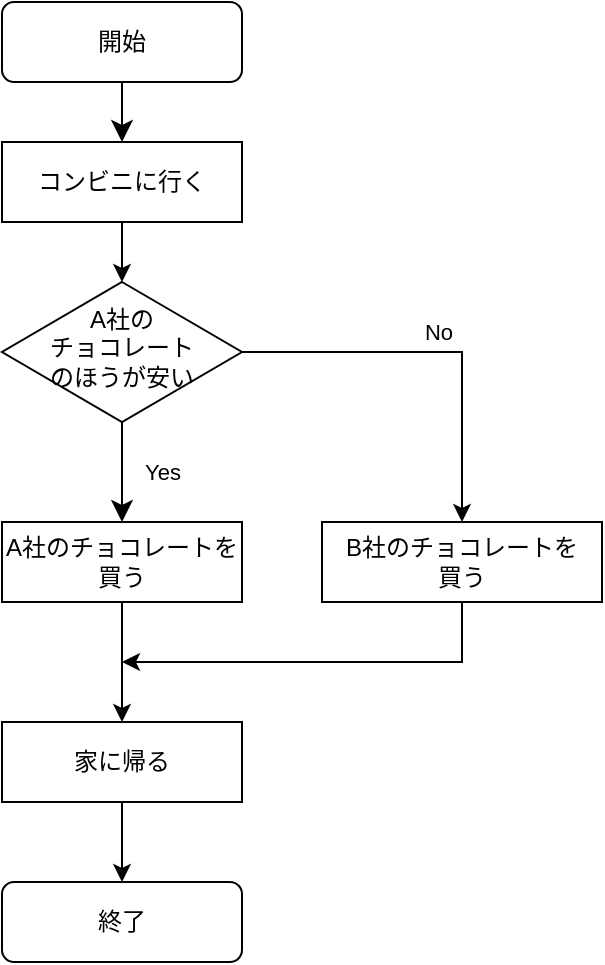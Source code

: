<mxfile pages="3">
    <diagram id="C5RBs43oDa-KdzZeNtuy" name="6-1(1)">
        <mxGraphModel dx="694" dy="575" grid="1" gridSize="10" guides="1" tooltips="1" connect="1" arrows="1" fold="1" page="1" pageScale="1" pageWidth="827" pageHeight="1169" math="0" shadow="0">
            <root>
                <mxCell id="WIyWlLk6GJQsqaUBKTNV-0"/>
                <mxCell id="WIyWlLk6GJQsqaUBKTNV-1" parent="WIyWlLk6GJQsqaUBKTNV-0"/>
                <mxCell id="WIyWlLk6GJQsqaUBKTNV-2" value="" style="rounded=0;html=1;jettySize=auto;orthogonalLoop=1;fontSize=11;endArrow=classic;endFill=1;endSize=8;strokeWidth=1;shadow=0;labelBackgroundColor=none;edgeStyle=orthogonalEdgeStyle;entryX=0.5;entryY=0;entryDx=0;entryDy=0;" parent="WIyWlLk6GJQsqaUBKTNV-1" source="WIyWlLk6GJQsqaUBKTNV-3" target="Loc-VI8FlqgbfC42Ijd2-4" edge="1">
                    <mxGeometry relative="1" as="geometry">
                        <mxPoint x="330" y="140" as="targetPoint"/>
                    </mxGeometry>
                </mxCell>
                <mxCell id="WIyWlLk6GJQsqaUBKTNV-3" value="開始" style="rounded=1;whiteSpace=wrap;html=1;fontSize=12;glass=0;strokeWidth=1;shadow=0;" parent="WIyWlLk6GJQsqaUBKTNV-1" vertex="1">
                    <mxGeometry x="160" y="80" width="120" height="40" as="geometry"/>
                </mxCell>
                <mxCell id="WIyWlLk6GJQsqaUBKTNV-4" value="Yes" style="rounded=0;html=1;jettySize=auto;orthogonalLoop=1;fontSize=11;endArrow=classic;endFill=1;endSize=8;strokeWidth=1;shadow=0;labelBackgroundColor=none;edgeStyle=orthogonalEdgeStyle;entryX=0.5;entryY=0;entryDx=0;entryDy=0;" parent="WIyWlLk6GJQsqaUBKTNV-1" source="WIyWlLk6GJQsqaUBKTNV-6" target="Loc-VI8FlqgbfC42Ijd2-1" edge="1">
                    <mxGeometry y="20" relative="1" as="geometry">
                        <mxPoint as="offset"/>
                        <mxPoint x="250" y="300" as="targetPoint"/>
                        <Array as="points">
                            <mxPoint x="220" y="320"/>
                            <mxPoint x="220" y="320"/>
                        </Array>
                    </mxGeometry>
                </mxCell>
                <mxCell id="WIyWlLk6GJQsqaUBKTNV-5" value="No" style="edgeStyle=orthogonalEdgeStyle;rounded=0;html=1;jettySize=auto;orthogonalLoop=1;fontSize=11;endArrow=classic;endFill=1;strokeWidth=1;shadow=0;labelBackgroundColor=none;entryX=0.5;entryY=0;entryDx=0;entryDy=0;" parent="WIyWlLk6GJQsqaUBKTNV-1" source="WIyWlLk6GJQsqaUBKTNV-6" target="Loc-VI8FlqgbfC42Ijd2-0" edge="1">
                    <mxGeometry y="10" relative="1" as="geometry">
                        <mxPoint as="offset"/>
                        <mxPoint x="420" y="260" as="targetPoint"/>
                    </mxGeometry>
                </mxCell>
                <mxCell id="WIyWlLk6GJQsqaUBKTNV-6" value="A社の&lt;br&gt;チョコレート&lt;br&gt;のほうが安い" style="rhombus;whiteSpace=wrap;html=1;shadow=0;fontFamily=Helvetica;fontSize=12;align=center;strokeWidth=1;spacing=6;spacingTop=-4;" parent="WIyWlLk6GJQsqaUBKTNV-1" vertex="1">
                    <mxGeometry x="160" y="220" width="120" height="70" as="geometry"/>
                </mxCell>
                <mxCell id="WIyWlLk6GJQsqaUBKTNV-11" value="終了" style="rounded=1;whiteSpace=wrap;html=1;fontSize=12;glass=0;strokeWidth=1;shadow=0;" parent="WIyWlLk6GJQsqaUBKTNV-1" vertex="1">
                    <mxGeometry x="160" y="520" width="120" height="40" as="geometry"/>
                </mxCell>
                <mxCell id="Loc-VI8FlqgbfC42Ijd2-0" value="B社のチョコレートを&lt;br&gt;買う" style="rounded=0;whiteSpace=wrap;html=1;" parent="WIyWlLk6GJQsqaUBKTNV-1" vertex="1">
                    <mxGeometry x="320" y="340" width="140" height="40" as="geometry"/>
                </mxCell>
                <mxCell id="Loc-VI8FlqgbfC42Ijd2-1" value="A社のチョコレートを&lt;br&gt;買う" style="rounded=0;whiteSpace=wrap;html=1;" parent="WIyWlLk6GJQsqaUBKTNV-1" vertex="1">
                    <mxGeometry x="160" y="340" width="120" height="40" as="geometry"/>
                </mxCell>
                <mxCell id="Loc-VI8FlqgbfC42Ijd2-2" value="" style="endArrow=classic;html=1;exitX=0.5;exitY=1;exitDx=0;exitDy=0;entryX=0.5;entryY=0;entryDx=0;entryDy=0;" parent="WIyWlLk6GJQsqaUBKTNV-1" source="Loc-VI8FlqgbfC42Ijd2-1" target="Loc-VI8FlqgbfC42Ijd2-6" edge="1">
                    <mxGeometry width="50" height="50" relative="1" as="geometry">
                        <mxPoint x="280" y="400" as="sourcePoint"/>
                        <mxPoint x="220" y="430" as="targetPoint"/>
                    </mxGeometry>
                </mxCell>
                <mxCell id="Loc-VI8FlqgbfC42Ijd2-3" value="" style="endArrow=classic;html=1;exitX=0.5;exitY=1;exitDx=0;exitDy=0;rounded=0;" parent="WIyWlLk6GJQsqaUBKTNV-1" source="Loc-VI8FlqgbfC42Ijd2-0" edge="1">
                    <mxGeometry width="50" height="50" relative="1" as="geometry">
                        <mxPoint x="280" y="400" as="sourcePoint"/>
                        <mxPoint x="220" y="410" as="targetPoint"/>
                        <Array as="points">
                            <mxPoint x="390" y="410"/>
                        </Array>
                    </mxGeometry>
                </mxCell>
                <mxCell id="Loc-VI8FlqgbfC42Ijd2-4" value="コンビニに行く" style="rounded=0;whiteSpace=wrap;html=1;" parent="WIyWlLk6GJQsqaUBKTNV-1" vertex="1">
                    <mxGeometry x="160" y="150" width="120" height="40" as="geometry"/>
                </mxCell>
                <mxCell id="Loc-VI8FlqgbfC42Ijd2-5" value="" style="endArrow=classic;html=1;exitX=0.5;exitY=1;exitDx=0;exitDy=0;entryX=0.5;entryY=0;entryDx=0;entryDy=0;" parent="WIyWlLk6GJQsqaUBKTNV-1" source="Loc-VI8FlqgbfC42Ijd2-4" target="WIyWlLk6GJQsqaUBKTNV-6" edge="1">
                    <mxGeometry width="50" height="50" relative="1" as="geometry">
                        <mxPoint x="270" y="320" as="sourcePoint"/>
                        <mxPoint x="320" y="270" as="targetPoint"/>
                    </mxGeometry>
                </mxCell>
                <mxCell id="Loc-VI8FlqgbfC42Ijd2-7" value="" style="edgeStyle=orthogonalEdgeStyle;rounded=0;orthogonalLoop=1;jettySize=auto;html=1;endArrow=classic;endFill=1;" parent="WIyWlLk6GJQsqaUBKTNV-1" source="Loc-VI8FlqgbfC42Ijd2-6" target="WIyWlLk6GJQsqaUBKTNV-11" edge="1">
                    <mxGeometry relative="1" as="geometry"/>
                </mxCell>
                <mxCell id="Loc-VI8FlqgbfC42Ijd2-6" value="家に帰る" style="rounded=0;whiteSpace=wrap;html=1;" parent="WIyWlLk6GJQsqaUBKTNV-1" vertex="1">
                    <mxGeometry x="160" y="440" width="120" height="40" as="geometry"/>
                </mxCell>
            </root>
        </mxGraphModel>
    </diagram>
    <diagram id="NvyowUhIk1ZE0fXcc_Lb" name="6-1(2)">
        <mxGraphModel dx="694" dy="575" grid="1" gridSize="10" guides="1" tooltips="1" connect="1" arrows="1" fold="1" page="1" pageScale="1" pageWidth="827" pageHeight="1169" math="0" shadow="0">
            <root>
                <mxCell id="6e0GRxbHZnDfmjbz0CYi-0"/>
                <mxCell id="6e0GRxbHZnDfmjbz0CYi-1" parent="6e0GRxbHZnDfmjbz0CYi-0"/>
                <mxCell id="IdI36_RjcVnUkwe0hgmz-0" value="" style="rounded=0;html=1;jettySize=auto;orthogonalLoop=1;fontSize=11;endArrow=classic;endFill=1;endSize=8;strokeWidth=1;shadow=0;labelBackgroundColor=none;edgeStyle=orthogonalEdgeStyle;entryX=0.5;entryY=0;entryDx=0;entryDy=0;" parent="6e0GRxbHZnDfmjbz0CYi-1" source="IdI36_RjcVnUkwe0hgmz-1" target="IdI36_RjcVnUkwe0hgmz-10" edge="1">
                    <mxGeometry relative="1" as="geometry">
                        <mxPoint x="330" y="140" as="targetPoint"/>
                    </mxGeometry>
                </mxCell>
                <mxCell id="IdI36_RjcVnUkwe0hgmz-1" value="開始" style="rounded=1;whiteSpace=wrap;html=1;fontSize=12;glass=0;strokeWidth=1;shadow=0;" parent="6e0GRxbHZnDfmjbz0CYi-1" vertex="1">
                    <mxGeometry x="160" y="100" width="120" height="40" as="geometry"/>
                </mxCell>
                <mxCell id="ZtBa_YAFVA_Vi5Olh_qq-9" style="edgeStyle=orthogonalEdgeStyle;rounded=0;orthogonalLoop=1;jettySize=auto;html=1;exitX=0.5;exitY=1;exitDx=0;exitDy=0;entryX=0.5;entryY=0;entryDx=0;entryDy=0;endArrow=classic;endFill=1;" parent="6e0GRxbHZnDfmjbz0CYi-1" source="IdI36_RjcVnUkwe0hgmz-4" target="ZtBa_YAFVA_Vi5Olh_qq-3" edge="1">
                    <mxGeometry relative="1" as="geometry"/>
                </mxCell>
                <mxCell id="IdI36_RjcVnUkwe0hgmz-4" value="スーパーが休み" style="rhombus;whiteSpace=wrap;html=1;shadow=0;fontFamily=Helvetica;fontSize=12;align=center;strokeWidth=1;spacing=6;spacingTop=-4;" parent="6e0GRxbHZnDfmjbz0CYi-1" vertex="1">
                    <mxGeometry x="160" y="240" width="120" height="60" as="geometry"/>
                </mxCell>
                <mxCell id="IdI36_RjcVnUkwe0hgmz-5" value="終了" style="rounded=1;whiteSpace=wrap;html=1;fontSize=12;glass=0;strokeWidth=1;shadow=0;" parent="6e0GRxbHZnDfmjbz0CYi-1" vertex="1">
                    <mxGeometry x="160" y="620" width="120" height="40" as="geometry"/>
                </mxCell>
                <mxCell id="IdI36_RjcVnUkwe0hgmz-8" value="" style="endArrow=classic;html=1;entryX=0.5;entryY=0;entryDx=0;entryDy=0;exitX=0.5;exitY=1;exitDx=0;exitDy=0;" parent="6e0GRxbHZnDfmjbz0CYi-1" source="ZtBa_YAFVA_Vi5Olh_qq-4" target="IdI36_RjcVnUkwe0hgmz-13" edge="1">
                    <mxGeometry width="50" height="50" relative="1" as="geometry">
                        <mxPoint x="220" y="490" as="sourcePoint"/>
                        <mxPoint x="220" y="430" as="targetPoint"/>
                    </mxGeometry>
                </mxCell>
                <mxCell id="IdI36_RjcVnUkwe0hgmz-10" value="スーパーに行く" style="rounded=0;whiteSpace=wrap;html=1;" parent="6e0GRxbHZnDfmjbz0CYi-1" vertex="1">
                    <mxGeometry x="160" y="170" width="120" height="40" as="geometry"/>
                </mxCell>
                <mxCell id="IdI36_RjcVnUkwe0hgmz-11" value="" style="endArrow=classic;html=1;exitX=0.5;exitY=1;exitDx=0;exitDy=0;entryX=0.5;entryY=0;entryDx=0;entryDy=0;" parent="6e0GRxbHZnDfmjbz0CYi-1" source="IdI36_RjcVnUkwe0hgmz-10" target="IdI36_RjcVnUkwe0hgmz-4" edge="1">
                    <mxGeometry width="50" height="50" relative="1" as="geometry">
                        <mxPoint x="270" y="320" as="sourcePoint"/>
                        <mxPoint x="320" y="270" as="targetPoint"/>
                    </mxGeometry>
                </mxCell>
                <mxCell id="IdI36_RjcVnUkwe0hgmz-12" value="" style="edgeStyle=orthogonalEdgeStyle;rounded=0;orthogonalLoop=1;jettySize=auto;html=1;endArrow=classic;endFill=1;" parent="6e0GRxbHZnDfmjbz0CYi-1" source="IdI36_RjcVnUkwe0hgmz-13" target="IdI36_RjcVnUkwe0hgmz-5" edge="1">
                    <mxGeometry relative="1" as="geometry"/>
                </mxCell>
                <mxCell id="IdI36_RjcVnUkwe0hgmz-13" value="家に帰る" style="rounded=0;whiteSpace=wrap;html=1;" parent="6e0GRxbHZnDfmjbz0CYi-1" vertex="1">
                    <mxGeometry x="160" y="550" width="120" height="40" as="geometry"/>
                </mxCell>
                <mxCell id="ZtBa_YAFVA_Vi5Olh_qq-0" style="edgeStyle=orthogonalEdgeStyle;rounded=0;orthogonalLoop=1;jettySize=auto;html=1;exitX=1;exitY=0.5;exitDx=0;exitDy=0;endArrow=classic;endFill=1;" parent="6e0GRxbHZnDfmjbz0CYi-1" source="IdI36_RjcVnUkwe0hgmz-4" edge="1">
                    <mxGeometry x="300" y="250" as="geometry">
                        <mxPoint x="220" y="520" as="targetPoint"/>
                        <Array as="points">
                            <mxPoint x="480" y="270"/>
                            <mxPoint x="480" y="520"/>
                        </Array>
                    </mxGeometry>
                </mxCell>
                <mxCell id="ZtBa_YAFVA_Vi5Olh_qq-1" value="Yes" style="text;html=1;align=center;verticalAlign=middle;resizable=0;points=[];autosize=1;strokeColor=none;" parent="6e0GRxbHZnDfmjbz0CYi-1" vertex="1">
                    <mxGeometry x="300" y="250" width="30" height="20" as="geometry"/>
                </mxCell>
                <mxCell id="ZtBa_YAFVA_Vi5Olh_qq-6" style="edgeStyle=orthogonalEdgeStyle;rounded=0;orthogonalLoop=1;jettySize=auto;html=1;exitX=1;exitY=0.5;exitDx=0;exitDy=0;entryX=0.5;entryY=0;entryDx=0;entryDy=0;endArrow=classic;endFill=1;" parent="6e0GRxbHZnDfmjbz0CYi-1" source="ZtBa_YAFVA_Vi5Olh_qq-3" target="ZtBa_YAFVA_Vi5Olh_qq-5" edge="1">
                    <mxGeometry relative="1" as="geometry"/>
                </mxCell>
                <mxCell id="ZtBa_YAFVA_Vi5Olh_qq-3" value="りんごの方が&lt;br&gt;安い" style="rhombus;whiteSpace=wrap;html=1;" parent="6e0GRxbHZnDfmjbz0CYi-1" vertex="1">
                    <mxGeometry x="160" y="330" width="120" height="60" as="geometry"/>
                </mxCell>
                <mxCell id="ZtBa_YAFVA_Vi5Olh_qq-4" value="みかんを買う" style="rounded=0;whiteSpace=wrap;html=1;" parent="6e0GRxbHZnDfmjbz0CYi-1" vertex="1">
                    <mxGeometry x="160" y="420" width="120" height="40" as="geometry"/>
                </mxCell>
                <mxCell id="ZtBa_YAFVA_Vi5Olh_qq-8" style="edgeStyle=orthogonalEdgeStyle;rounded=0;orthogonalLoop=1;jettySize=auto;html=1;endArrow=classic;endFill=1;" parent="6e0GRxbHZnDfmjbz0CYi-1" source="ZtBa_YAFVA_Vi5Olh_qq-5" edge="1">
                    <mxGeometry relative="1" as="geometry">
                        <mxPoint x="220" y="490" as="targetPoint"/>
                        <Array as="points">
                            <mxPoint x="380" y="490"/>
                            <mxPoint x="220" y="490"/>
                        </Array>
                    </mxGeometry>
                </mxCell>
                <mxCell id="ZtBa_YAFVA_Vi5Olh_qq-5" value="りんごを買う" style="rounded=0;whiteSpace=wrap;html=1;" parent="6e0GRxbHZnDfmjbz0CYi-1" vertex="1">
                    <mxGeometry x="320" y="420" width="120" height="40" as="geometry"/>
                </mxCell>
                <mxCell id="ZtBa_YAFVA_Vi5Olh_qq-7" value="" style="endArrow=classic;html=1;exitX=0.5;exitY=1;exitDx=0;exitDy=0;entryX=0.5;entryY=0;entryDx=0;entryDy=0;entryPerimeter=0;" parent="6e0GRxbHZnDfmjbz0CYi-1" source="ZtBa_YAFVA_Vi5Olh_qq-3" target="ZtBa_YAFVA_Vi5Olh_qq-4" edge="1">
                    <mxGeometry width="50" height="50" relative="1" as="geometry">
                        <mxPoint x="210" y="450" as="sourcePoint"/>
                        <mxPoint x="260" y="400" as="targetPoint"/>
                    </mxGeometry>
                </mxCell>
                <mxCell id="ZtBa_YAFVA_Vi5Olh_qq-10" value="Yes" style="text;html=1;strokeColor=none;fillColor=none;align=center;verticalAlign=middle;whiteSpace=wrap;rounded=0;" parent="6e0GRxbHZnDfmjbz0CYi-1" vertex="1">
                    <mxGeometry x="300" y="330" width="40" height="20" as="geometry"/>
                </mxCell>
                <mxCell id="ZtBa_YAFVA_Vi5Olh_qq-11" value="No" style="text;html=1;strokeColor=none;fillColor=none;align=center;verticalAlign=middle;whiteSpace=wrap;rounded=0;" parent="6e0GRxbHZnDfmjbz0CYi-1" vertex="1">
                    <mxGeometry x="210" y="390" width="40" height="20" as="geometry"/>
                </mxCell>
                <mxCell id="ZtBa_YAFVA_Vi5Olh_qq-13" value="No" style="text;html=1;strokeColor=none;fillColor=none;align=center;verticalAlign=middle;whiteSpace=wrap;rounded=0;" parent="6e0GRxbHZnDfmjbz0CYi-1" vertex="1">
                    <mxGeometry x="210" y="300" width="40" height="20" as="geometry"/>
                </mxCell>
            </root>
        </mxGraphModel>
    </diagram>
    <diagram id="QbwHthgz6EUljjbAYSlr" name="6-2">
        <mxGraphModel dx="694" dy="575" grid="1" gridSize="10" guides="1" tooltips="1" connect="1" arrows="1" fold="1" page="1" pageScale="1" pageWidth="827" pageHeight="1169" math="0" shadow="0">
            <root>
                <mxCell id="5KGp_1IMHy--Tbf4WOsN-0"/>
                <mxCell id="5KGp_1IMHy--Tbf4WOsN-1" parent="5KGp_1IMHy--Tbf4WOsN-0"/>
                <mxCell id="j6jG5-B0yEDcUL3JUBND-0" value="" style="rounded=0;html=1;jettySize=auto;orthogonalLoop=1;fontSize=11;endArrow=classic;endFill=1;endSize=8;strokeWidth=1;shadow=0;labelBackgroundColor=none;edgeStyle=orthogonalEdgeStyle;entryX=0.5;entryY=0;entryDx=0;entryDy=0;" parent="5KGp_1IMHy--Tbf4WOsN-1" source="j6jG5-B0yEDcUL3JUBND-1" target="j6jG5-B0yEDcUL3JUBND-14" edge="1">
                    <mxGeometry relative="1" as="geometry">
                        <mxPoint x="220" y="150" as="targetPoint"/>
                    </mxGeometry>
                </mxCell>
                <mxCell id="j6jG5-B0yEDcUL3JUBND-1" value="開始" style="rounded=1;whiteSpace=wrap;html=1;fontSize=12;glass=0;strokeWidth=1;shadow=0;" parent="5KGp_1IMHy--Tbf4WOsN-1" vertex="1">
                    <mxGeometry x="160" y="80" width="120" height="40" as="geometry"/>
                </mxCell>
                <mxCell id="j6jG5-B0yEDcUL3JUBND-5" value="終了" style="rounded=1;whiteSpace=wrap;html=1;fontSize=12;glass=0;strokeWidth=1;shadow=0;" parent="5KGp_1IMHy--Tbf4WOsN-1" vertex="1">
                    <mxGeometry x="160" y="520" width="120" height="40" as="geometry"/>
                </mxCell>
                <mxCell id="j6jG5-B0yEDcUL3JUBND-18" value="" style="edgeStyle=orthogonalEdgeStyle;rounded=0;orthogonalLoop=1;jettySize=auto;html=1;endArrow=classic;endFill=1;" parent="5KGp_1IMHy--Tbf4WOsN-1" source="j6jG5-B0yEDcUL3JUBND-14" target="j6jG5-B0yEDcUL3JUBND-16" edge="1">
                    <mxGeometry relative="1" as="geometry"/>
                </mxCell>
                <mxCell id="j6jG5-B0yEDcUL3JUBND-14" value="Aを入力（数値）" style="shape=parallelogram;perimeter=parallelogramPerimeter;whiteSpace=wrap;html=1;fixedSize=1;" parent="5KGp_1IMHy--Tbf4WOsN-1" vertex="1">
                    <mxGeometry x="160" y="150" width="120" height="40" as="geometry"/>
                </mxCell>
                <mxCell id="j6jG5-B0yEDcUL3JUBND-24" style="edgeStyle=orthogonalEdgeStyle;rounded=0;orthogonalLoop=1;jettySize=auto;html=1;exitX=0.5;exitY=1;exitDx=0;exitDy=0;entryX=0.5;entryY=0;entryDx=0;entryDy=0;endArrow=classic;endFill=1;" parent="5KGp_1IMHy--Tbf4WOsN-1" source="j6jG5-B0yEDcUL3JUBND-16" target="j6jG5-B0yEDcUL3JUBND-19" edge="1">
                    <mxGeometry relative="1" as="geometry"/>
                </mxCell>
                <mxCell id="j6jG5-B0yEDcUL3JUBND-16" value="Bを入力（数値）" style="shape=parallelogram;perimeter=parallelogramPerimeter;whiteSpace=wrap;html=1;fixedSize=1;" parent="5KGp_1IMHy--Tbf4WOsN-1" vertex="1">
                    <mxGeometry x="160" y="220" width="120" height="40" as="geometry"/>
                </mxCell>
                <mxCell id="j6jG5-B0yEDcUL3JUBND-25" style="edgeStyle=orthogonalEdgeStyle;rounded=0;orthogonalLoop=1;jettySize=auto;html=1;exitX=0.5;exitY=1;exitDx=0;exitDy=0;entryX=0.5;entryY=0;entryDx=0;entryDy=0;endArrow=classic;endFill=1;" parent="5KGp_1IMHy--Tbf4WOsN-1" source="j6jG5-B0yEDcUL3JUBND-19" target="j6jG5-B0yEDcUL3JUBND-22" edge="1">
                    <mxGeometry relative="1" as="geometry"/>
                </mxCell>
                <mxCell id="j6jG5-B0yEDcUL3JUBND-28" style="edgeStyle=orthogonalEdgeStyle;rounded=0;orthogonalLoop=1;jettySize=auto;html=1;exitX=1;exitY=0.5;exitDx=0;exitDy=0;endArrow=classic;endFill=1;" parent="5KGp_1IMHy--Tbf4WOsN-1" source="j6jG5-B0yEDcUL3JUBND-19" target="j6jG5-B0yEDcUL3JUBND-20" edge="1">
                    <mxGeometry relative="1" as="geometry"/>
                </mxCell>
                <mxCell id="j6jG5-B0yEDcUL3JUBND-19" value="A &amp;gt;= B" style="rhombus;whiteSpace=wrap;html=1;" parent="5KGp_1IMHy--Tbf4WOsN-1" vertex="1">
                    <mxGeometry x="160" y="290" width="120" height="40" as="geometry"/>
                </mxCell>
                <mxCell id="j6jG5-B0yEDcUL3JUBND-29" style="edgeStyle=orthogonalEdgeStyle;rounded=0;orthogonalLoop=1;jettySize=auto;html=1;exitX=0.5;exitY=1;exitDx=0;exitDy=0;entryX=0.5;entryY=0;entryDx=0;entryDy=0;endArrow=classic;endFill=1;" parent="5KGp_1IMHy--Tbf4WOsN-1" source="j6jG5-B0yEDcUL3JUBND-20" target="j6jG5-B0yEDcUL3JUBND-21" edge="1">
                    <mxGeometry relative="1" as="geometry"/>
                </mxCell>
                <mxCell id="j6jG5-B0yEDcUL3JUBND-20" value="Bを出力" style="shape=parallelogram;perimeter=parallelogramPerimeter;whiteSpace=wrap;html=1;fixedSize=1;" parent="5KGp_1IMHy--Tbf4WOsN-1" vertex="1">
                    <mxGeometry x="320" y="360" width="120" height="30" as="geometry"/>
                </mxCell>
                <mxCell id="j6jG5-B0yEDcUL3JUBND-30" style="edgeStyle=orthogonalEdgeStyle;rounded=0;orthogonalLoop=1;jettySize=auto;html=1;exitX=0.5;exitY=1;exitDx=0;exitDy=0;endArrow=classic;endFill=1;" parent="5KGp_1IMHy--Tbf4WOsN-1" source="j6jG5-B0yEDcUL3JUBND-21" edge="1">
                    <mxGeometry relative="1" as="geometry">
                        <mxPoint x="220.0" y="480" as="targetPoint"/>
                        <Array as="points">
                            <mxPoint x="380" y="480"/>
                        </Array>
                    </mxGeometry>
                </mxCell>
                <mxCell id="j6jG5-B0yEDcUL3JUBND-21" value="Aを出力" style="shape=parallelogram;perimeter=parallelogramPerimeter;whiteSpace=wrap;html=1;fixedSize=1;" parent="5KGp_1IMHy--Tbf4WOsN-1" vertex="1">
                    <mxGeometry x="320" y="420" width="120" height="30" as="geometry"/>
                </mxCell>
                <mxCell id="j6jG5-B0yEDcUL3JUBND-26" style="edgeStyle=orthogonalEdgeStyle;rounded=0;orthogonalLoop=1;jettySize=auto;html=1;exitX=0.5;exitY=1;exitDx=0;exitDy=0;endArrow=classic;endFill=1;" parent="5KGp_1IMHy--Tbf4WOsN-1" source="j6jG5-B0yEDcUL3JUBND-22" target="j6jG5-B0yEDcUL3JUBND-23" edge="1">
                    <mxGeometry relative="1" as="geometry"/>
                </mxCell>
                <mxCell id="j6jG5-B0yEDcUL3JUBND-22" value="Aを出力" style="shape=parallelogram;perimeter=parallelogramPerimeter;whiteSpace=wrap;html=1;fixedSize=1;" parent="5KGp_1IMHy--Tbf4WOsN-1" vertex="1">
                    <mxGeometry x="160" y="360" width="120" height="30" as="geometry"/>
                </mxCell>
                <mxCell id="j6jG5-B0yEDcUL3JUBND-27" style="edgeStyle=orthogonalEdgeStyle;rounded=0;orthogonalLoop=1;jettySize=auto;html=1;exitX=0.5;exitY=1;exitDx=0;exitDy=0;entryX=0.5;entryY=0;entryDx=0;entryDy=0;endArrow=classic;endFill=1;" parent="5KGp_1IMHy--Tbf4WOsN-1" source="j6jG5-B0yEDcUL3JUBND-23" target="j6jG5-B0yEDcUL3JUBND-5" edge="1">
                    <mxGeometry relative="1" as="geometry"/>
                </mxCell>
                <mxCell id="j6jG5-B0yEDcUL3JUBND-23" value="Bを出力" style="shape=parallelogram;perimeter=parallelogramPerimeter;whiteSpace=wrap;html=1;fixedSize=1;" parent="5KGp_1IMHy--Tbf4WOsN-1" vertex="1">
                    <mxGeometry x="160" y="420" width="120" height="30" as="geometry"/>
                </mxCell>
                <mxCell id="j6jG5-B0yEDcUL3JUBND-31" value="No" style="text;html=1;strokeColor=none;fillColor=none;align=center;verticalAlign=middle;whiteSpace=wrap;rounded=0;" parent="5KGp_1IMHy--Tbf4WOsN-1" vertex="1">
                    <mxGeometry x="280" y="290" width="40" height="20" as="geometry"/>
                </mxCell>
                <mxCell id="j6jG5-B0yEDcUL3JUBND-32" value="Yes" style="text;html=1;strokeColor=none;fillColor=none;align=center;verticalAlign=middle;whiteSpace=wrap;rounded=0;" parent="5KGp_1IMHy--Tbf4WOsN-1" vertex="1">
                    <mxGeometry x="220" y="330" width="40" height="20" as="geometry"/>
                </mxCell>
            </root>
        </mxGraphModel>
    </diagram>
</mxfile>